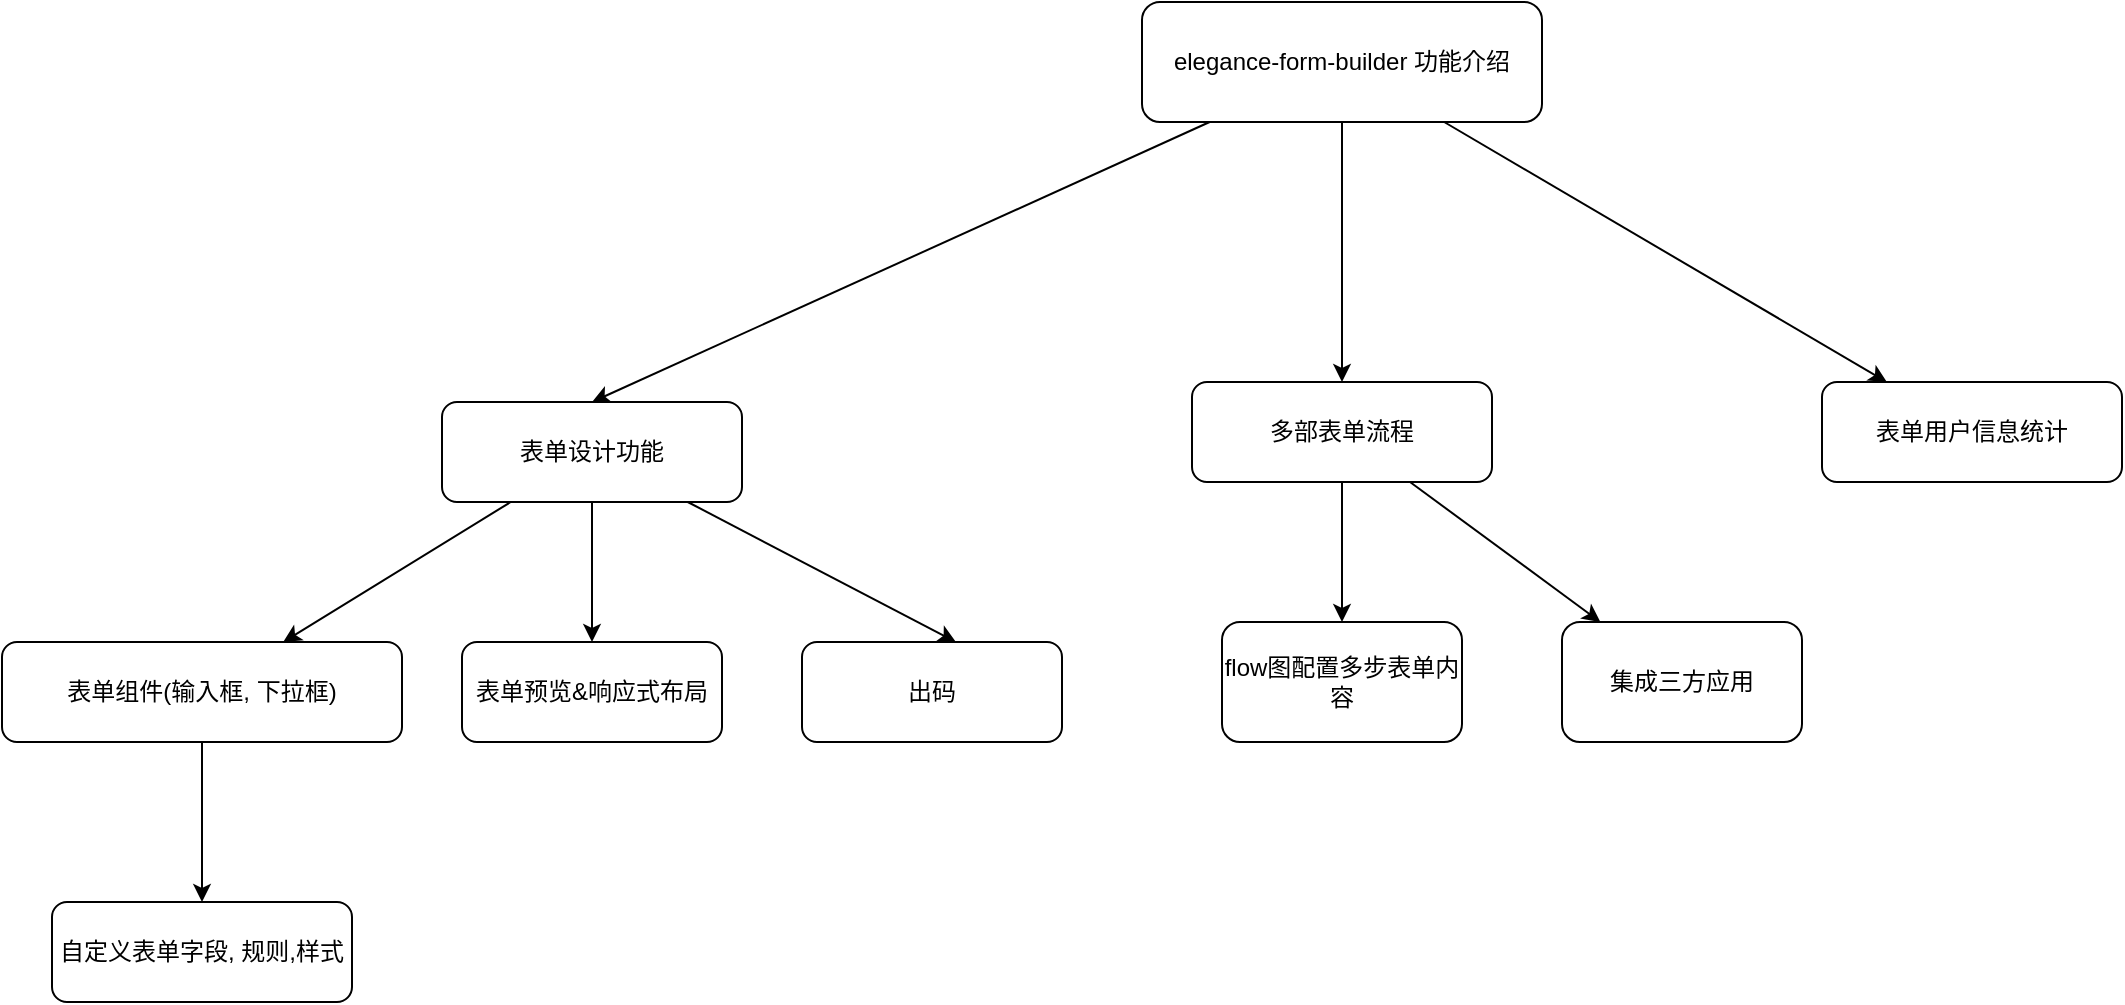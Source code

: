 <mxfile>
    <diagram id="rv8mro2zjr0NdK1LjXEt" name="Page-1">
        <mxGraphModel dx="1824" dy="924" grid="1" gridSize="10" guides="1" tooltips="1" connect="1" arrows="1" fold="1" page="1" pageScale="1" pageWidth="827" pageHeight="1169" math="0" shadow="0">
            <root>
                <mxCell id="0"/>
                <mxCell id="1" parent="0"/>
                <mxCell id="16" style="edgeStyle=none;html=1;entryX=0.5;entryY=0;entryDx=0;entryDy=0;" edge="1" parent="1" source="2" target="3">
                    <mxGeometry relative="1" as="geometry"/>
                </mxCell>
                <mxCell id="17" style="edgeStyle=none;html=1;entryX=0.5;entryY=0;entryDx=0;entryDy=0;" edge="1" parent="1" source="2" target="4">
                    <mxGeometry relative="1" as="geometry"/>
                </mxCell>
                <mxCell id="22" style="edgeStyle=none;html=1;" edge="1" parent="1" source="2" target="5">
                    <mxGeometry relative="1" as="geometry"/>
                </mxCell>
                <mxCell id="2" value="elegance-form-builder 功能介绍" style="rounded=1;whiteSpace=wrap;html=1;" vertex="1" parent="1">
                    <mxGeometry x="280" y="40" width="200" height="60" as="geometry"/>
                </mxCell>
                <mxCell id="12" style="edgeStyle=none;html=1;" edge="1" parent="1" source="3" target="6">
                    <mxGeometry relative="1" as="geometry"/>
                </mxCell>
                <mxCell id="13" style="edgeStyle=none;html=1;entryX=0.5;entryY=0;entryDx=0;entryDy=0;" edge="1" parent="1" source="3" target="8">
                    <mxGeometry relative="1" as="geometry"/>
                </mxCell>
                <mxCell id="14" style="edgeStyle=none;html=1;entryX=0.592;entryY=0;entryDx=0;entryDy=0;entryPerimeter=0;" edge="1" parent="1" source="3" target="9">
                    <mxGeometry relative="1" as="geometry"/>
                </mxCell>
                <mxCell id="3" value="表单设计功能" style="rounded=1;whiteSpace=wrap;html=1;" vertex="1" parent="1">
                    <mxGeometry x="-70" y="240" width="150" height="50" as="geometry"/>
                </mxCell>
                <mxCell id="20" style="edgeStyle=none;html=1;entryX=0.5;entryY=0;entryDx=0;entryDy=0;" edge="1" parent="1" source="4" target="18">
                    <mxGeometry relative="1" as="geometry"/>
                </mxCell>
                <mxCell id="21" style="edgeStyle=none;html=1;" edge="1" parent="1" source="4" target="19">
                    <mxGeometry relative="1" as="geometry"/>
                </mxCell>
                <mxCell id="4" value="多部表单流程" style="rounded=1;whiteSpace=wrap;html=1;" vertex="1" parent="1">
                    <mxGeometry x="305" y="230" width="150" height="50" as="geometry"/>
                </mxCell>
                <mxCell id="5" value="表单用户信息统计" style="rounded=1;whiteSpace=wrap;html=1;" vertex="1" parent="1">
                    <mxGeometry x="620" y="230" width="150" height="50" as="geometry"/>
                </mxCell>
                <mxCell id="15" style="edgeStyle=none;html=1;" edge="1" parent="1" source="6" target="7">
                    <mxGeometry relative="1" as="geometry"/>
                </mxCell>
                <mxCell id="6" value="表单组件(输入框, 下拉框)" style="rounded=1;whiteSpace=wrap;html=1;" vertex="1" parent="1">
                    <mxGeometry x="-290" y="360" width="200" height="50" as="geometry"/>
                </mxCell>
                <mxCell id="7" value="自定义表单字段, 规则,样式" style="rounded=1;whiteSpace=wrap;html=1;" vertex="1" parent="1">
                    <mxGeometry x="-265" y="490" width="150" height="50" as="geometry"/>
                </mxCell>
                <mxCell id="8" value="表单预览&amp;amp;响应式布局" style="rounded=1;whiteSpace=wrap;html=1;" vertex="1" parent="1">
                    <mxGeometry x="-60" y="360" width="130" height="50" as="geometry"/>
                </mxCell>
                <mxCell id="9" value="出码" style="rounded=1;whiteSpace=wrap;html=1;" vertex="1" parent="1">
                    <mxGeometry x="110" y="360" width="130" height="50" as="geometry"/>
                </mxCell>
                <mxCell id="18" value="flow图配置多步表单内容" style="rounded=1;whiteSpace=wrap;html=1;" vertex="1" parent="1">
                    <mxGeometry x="320" y="350" width="120" height="60" as="geometry"/>
                </mxCell>
                <mxCell id="19" value="集成三方应用" style="rounded=1;whiteSpace=wrap;html=1;" vertex="1" parent="1">
                    <mxGeometry x="490" y="350" width="120" height="60" as="geometry"/>
                </mxCell>
            </root>
        </mxGraphModel>
    </diagram>
</mxfile>